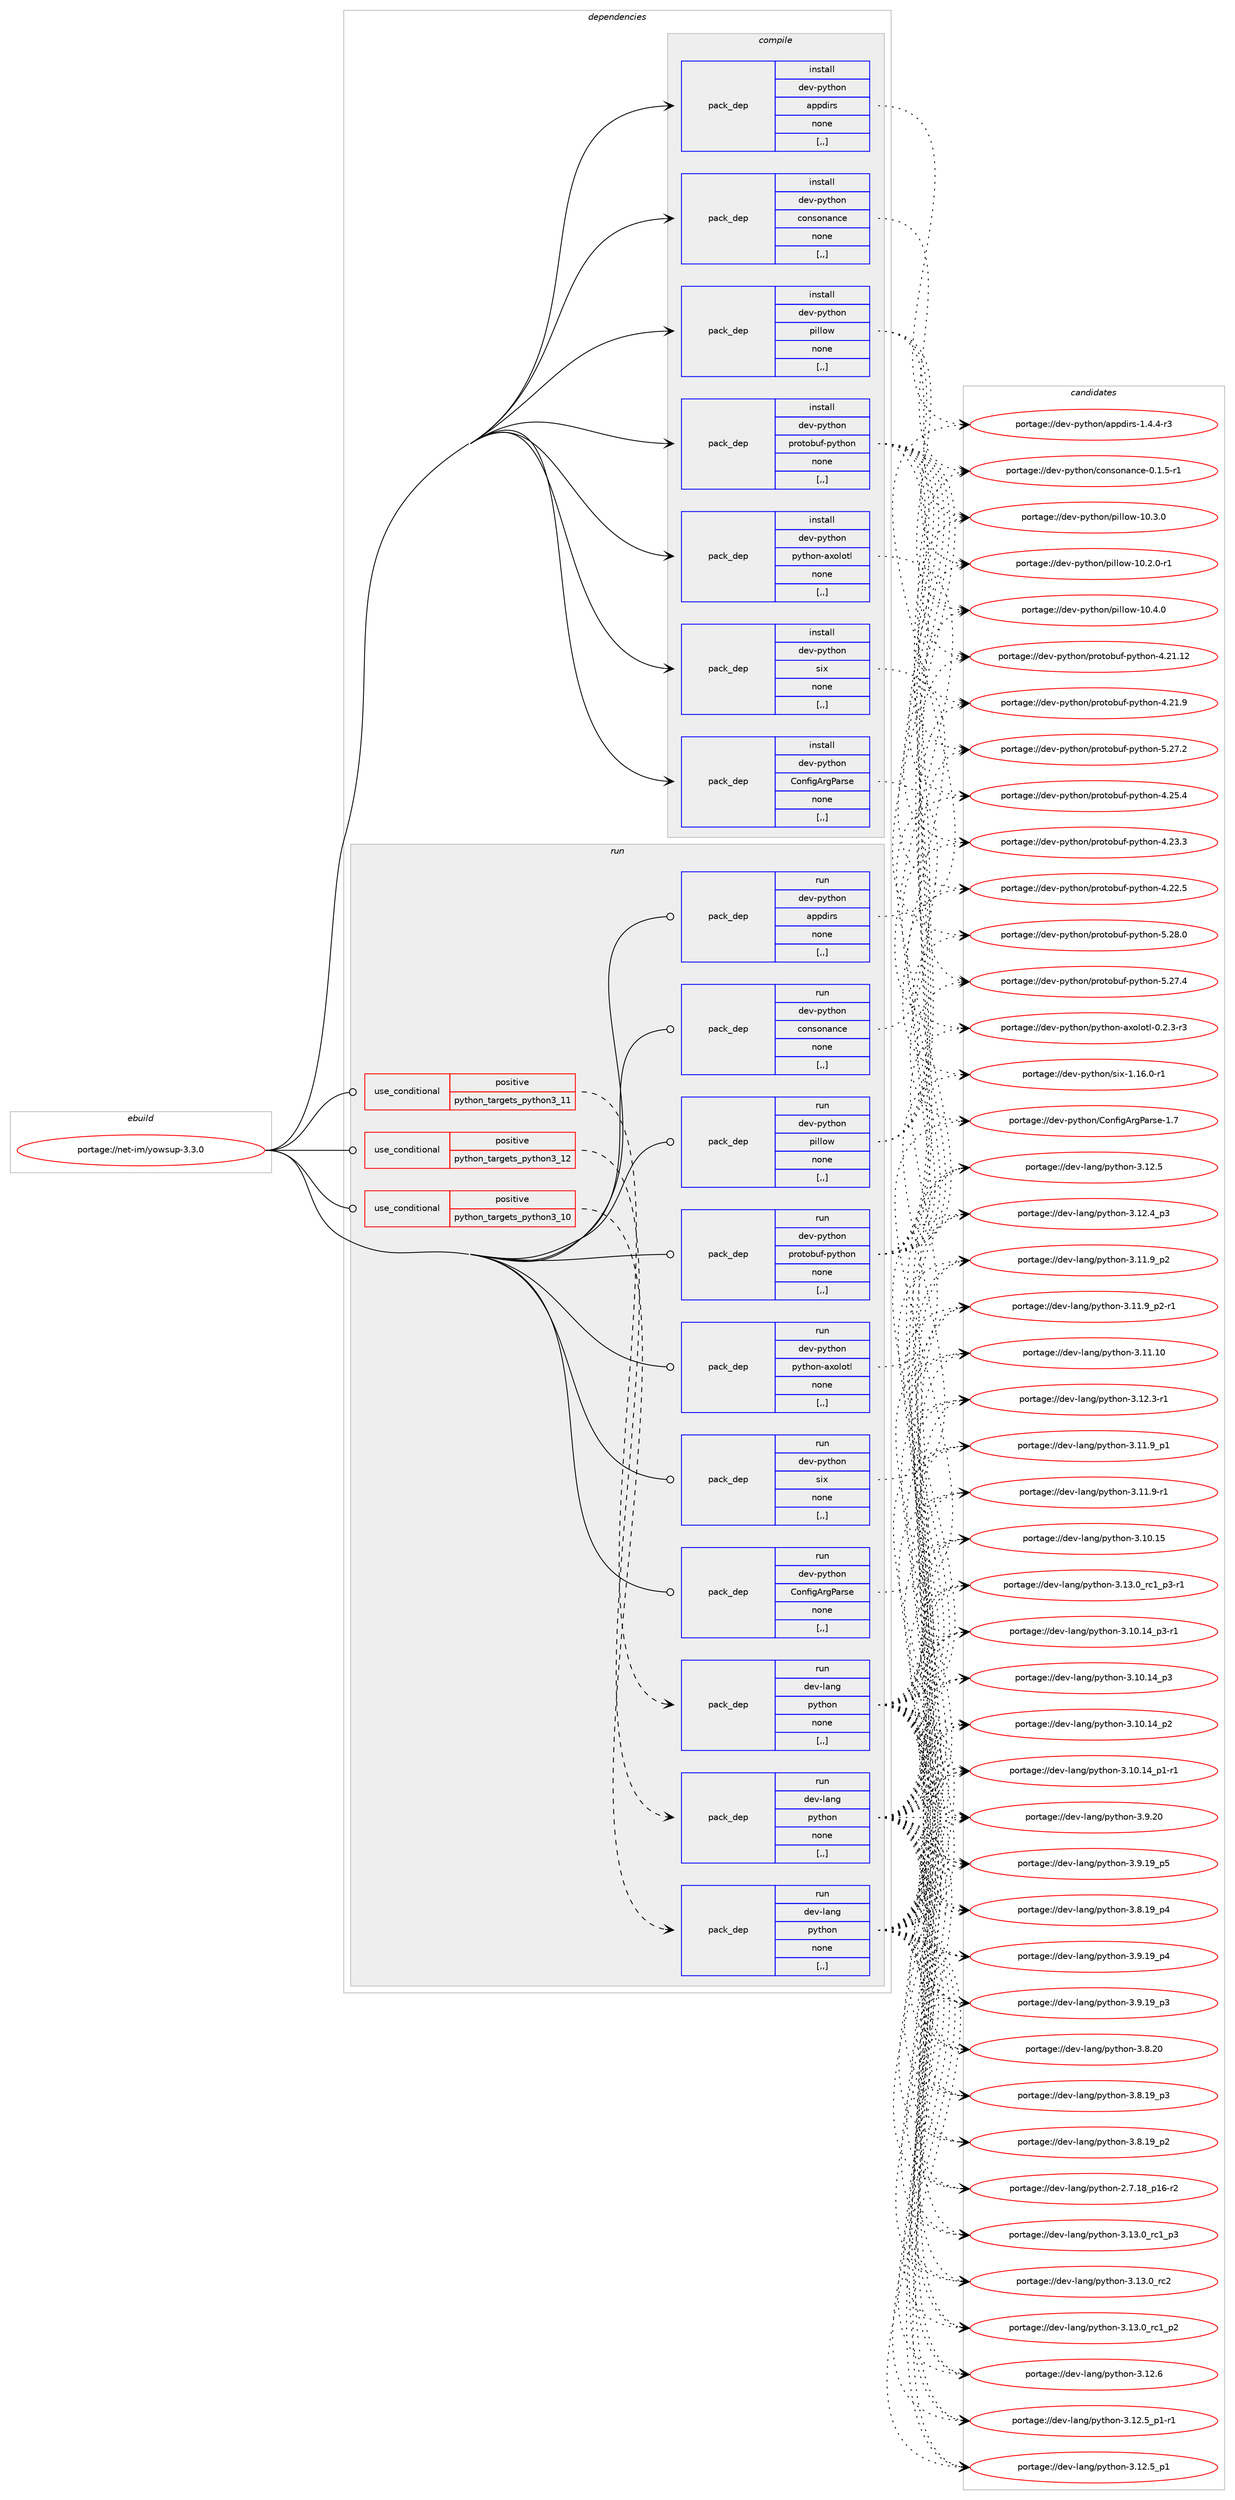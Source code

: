 digraph prolog {

# *************
# Graph options
# *************

newrank=true;
concentrate=true;
compound=true;
graph [rankdir=LR,fontname=Helvetica,fontsize=10,ranksep=1.5];#, ranksep=2.5, nodesep=0.2];
edge  [arrowhead=vee];
node  [fontname=Helvetica,fontsize=10];

# **********
# The ebuild
# **********

subgraph cluster_leftcol {
color=gray;
label=<<i>ebuild</i>>;
id [label="portage://net-im/yowsup-3.3.0", color=red, width=4, href="../net-im/yowsup-3.3.0.svg"];
}

# ****************
# The dependencies
# ****************

subgraph cluster_midcol {
color=gray;
label=<<i>dependencies</i>>;
subgraph cluster_compile {
fillcolor="#eeeeee";
style=filled;
label=<<i>compile</i>>;
subgraph pack634069 {
dependency867158 [label=<<TABLE BORDER="0" CELLBORDER="1" CELLSPACING="0" CELLPADDING="4" WIDTH="220"><TR><TD ROWSPAN="6" CELLPADDING="30">pack_dep</TD></TR><TR><TD WIDTH="110">install</TD></TR><TR><TD>dev-python</TD></TR><TR><TD>ConfigArgParse</TD></TR><TR><TD>none</TD></TR><TR><TD>[,,]</TD></TR></TABLE>>, shape=none, color=blue];
}
id:e -> dependency867158:w [weight=20,style="solid",arrowhead="vee"];
subgraph pack634070 {
dependency867159 [label=<<TABLE BORDER="0" CELLBORDER="1" CELLSPACING="0" CELLPADDING="4" WIDTH="220"><TR><TD ROWSPAN="6" CELLPADDING="30">pack_dep</TD></TR><TR><TD WIDTH="110">install</TD></TR><TR><TD>dev-python</TD></TR><TR><TD>appdirs</TD></TR><TR><TD>none</TD></TR><TR><TD>[,,]</TD></TR></TABLE>>, shape=none, color=blue];
}
id:e -> dependency867159:w [weight=20,style="solid",arrowhead="vee"];
subgraph pack634071 {
dependency867160 [label=<<TABLE BORDER="0" CELLBORDER="1" CELLSPACING="0" CELLPADDING="4" WIDTH="220"><TR><TD ROWSPAN="6" CELLPADDING="30">pack_dep</TD></TR><TR><TD WIDTH="110">install</TD></TR><TR><TD>dev-python</TD></TR><TR><TD>consonance</TD></TR><TR><TD>none</TD></TR><TR><TD>[,,]</TD></TR></TABLE>>, shape=none, color=blue];
}
id:e -> dependency867160:w [weight=20,style="solid",arrowhead="vee"];
subgraph pack634072 {
dependency867161 [label=<<TABLE BORDER="0" CELLBORDER="1" CELLSPACING="0" CELLPADDING="4" WIDTH="220"><TR><TD ROWSPAN="6" CELLPADDING="30">pack_dep</TD></TR><TR><TD WIDTH="110">install</TD></TR><TR><TD>dev-python</TD></TR><TR><TD>pillow</TD></TR><TR><TD>none</TD></TR><TR><TD>[,,]</TD></TR></TABLE>>, shape=none, color=blue];
}
id:e -> dependency867161:w [weight=20,style="solid",arrowhead="vee"];
subgraph pack634073 {
dependency867162 [label=<<TABLE BORDER="0" CELLBORDER="1" CELLSPACING="0" CELLPADDING="4" WIDTH="220"><TR><TD ROWSPAN="6" CELLPADDING="30">pack_dep</TD></TR><TR><TD WIDTH="110">install</TD></TR><TR><TD>dev-python</TD></TR><TR><TD>protobuf-python</TD></TR><TR><TD>none</TD></TR><TR><TD>[,,]</TD></TR></TABLE>>, shape=none, color=blue];
}
id:e -> dependency867162:w [weight=20,style="solid",arrowhead="vee"];
subgraph pack634074 {
dependency867163 [label=<<TABLE BORDER="0" CELLBORDER="1" CELLSPACING="0" CELLPADDING="4" WIDTH="220"><TR><TD ROWSPAN="6" CELLPADDING="30">pack_dep</TD></TR><TR><TD WIDTH="110">install</TD></TR><TR><TD>dev-python</TD></TR><TR><TD>python-axolotl</TD></TR><TR><TD>none</TD></TR><TR><TD>[,,]</TD></TR></TABLE>>, shape=none, color=blue];
}
id:e -> dependency867163:w [weight=20,style="solid",arrowhead="vee"];
subgraph pack634075 {
dependency867164 [label=<<TABLE BORDER="0" CELLBORDER="1" CELLSPACING="0" CELLPADDING="4" WIDTH="220"><TR><TD ROWSPAN="6" CELLPADDING="30">pack_dep</TD></TR><TR><TD WIDTH="110">install</TD></TR><TR><TD>dev-python</TD></TR><TR><TD>six</TD></TR><TR><TD>none</TD></TR><TR><TD>[,,]</TD></TR></TABLE>>, shape=none, color=blue];
}
id:e -> dependency867164:w [weight=20,style="solid",arrowhead="vee"];
}
subgraph cluster_compileandrun {
fillcolor="#eeeeee";
style=filled;
label=<<i>compile and run</i>>;
}
subgraph cluster_run {
fillcolor="#eeeeee";
style=filled;
label=<<i>run</i>>;
subgraph cond226706 {
dependency867165 [label=<<TABLE BORDER="0" CELLBORDER="1" CELLSPACING="0" CELLPADDING="4"><TR><TD ROWSPAN="3" CELLPADDING="10">use_conditional</TD></TR><TR><TD>positive</TD></TR><TR><TD>python_targets_python3_10</TD></TR></TABLE>>, shape=none, color=red];
subgraph pack634076 {
dependency867166 [label=<<TABLE BORDER="0" CELLBORDER="1" CELLSPACING="0" CELLPADDING="4" WIDTH="220"><TR><TD ROWSPAN="6" CELLPADDING="30">pack_dep</TD></TR><TR><TD WIDTH="110">run</TD></TR><TR><TD>dev-lang</TD></TR><TR><TD>python</TD></TR><TR><TD>none</TD></TR><TR><TD>[,,]</TD></TR></TABLE>>, shape=none, color=blue];
}
dependency867165:e -> dependency867166:w [weight=20,style="dashed",arrowhead="vee"];
}
id:e -> dependency867165:w [weight=20,style="solid",arrowhead="odot"];
subgraph cond226707 {
dependency867167 [label=<<TABLE BORDER="0" CELLBORDER="1" CELLSPACING="0" CELLPADDING="4"><TR><TD ROWSPAN="3" CELLPADDING="10">use_conditional</TD></TR><TR><TD>positive</TD></TR><TR><TD>python_targets_python3_11</TD></TR></TABLE>>, shape=none, color=red];
subgraph pack634077 {
dependency867168 [label=<<TABLE BORDER="0" CELLBORDER="1" CELLSPACING="0" CELLPADDING="4" WIDTH="220"><TR><TD ROWSPAN="6" CELLPADDING="30">pack_dep</TD></TR><TR><TD WIDTH="110">run</TD></TR><TR><TD>dev-lang</TD></TR><TR><TD>python</TD></TR><TR><TD>none</TD></TR><TR><TD>[,,]</TD></TR></TABLE>>, shape=none, color=blue];
}
dependency867167:e -> dependency867168:w [weight=20,style="dashed",arrowhead="vee"];
}
id:e -> dependency867167:w [weight=20,style="solid",arrowhead="odot"];
subgraph cond226708 {
dependency867169 [label=<<TABLE BORDER="0" CELLBORDER="1" CELLSPACING="0" CELLPADDING="4"><TR><TD ROWSPAN="3" CELLPADDING="10">use_conditional</TD></TR><TR><TD>positive</TD></TR><TR><TD>python_targets_python3_12</TD></TR></TABLE>>, shape=none, color=red];
subgraph pack634078 {
dependency867170 [label=<<TABLE BORDER="0" CELLBORDER="1" CELLSPACING="0" CELLPADDING="4" WIDTH="220"><TR><TD ROWSPAN="6" CELLPADDING="30">pack_dep</TD></TR><TR><TD WIDTH="110">run</TD></TR><TR><TD>dev-lang</TD></TR><TR><TD>python</TD></TR><TR><TD>none</TD></TR><TR><TD>[,,]</TD></TR></TABLE>>, shape=none, color=blue];
}
dependency867169:e -> dependency867170:w [weight=20,style="dashed",arrowhead="vee"];
}
id:e -> dependency867169:w [weight=20,style="solid",arrowhead="odot"];
subgraph pack634079 {
dependency867171 [label=<<TABLE BORDER="0" CELLBORDER="1" CELLSPACING="0" CELLPADDING="4" WIDTH="220"><TR><TD ROWSPAN="6" CELLPADDING="30">pack_dep</TD></TR><TR><TD WIDTH="110">run</TD></TR><TR><TD>dev-python</TD></TR><TR><TD>ConfigArgParse</TD></TR><TR><TD>none</TD></TR><TR><TD>[,,]</TD></TR></TABLE>>, shape=none, color=blue];
}
id:e -> dependency867171:w [weight=20,style="solid",arrowhead="odot"];
subgraph pack634080 {
dependency867172 [label=<<TABLE BORDER="0" CELLBORDER="1" CELLSPACING="0" CELLPADDING="4" WIDTH="220"><TR><TD ROWSPAN="6" CELLPADDING="30">pack_dep</TD></TR><TR><TD WIDTH="110">run</TD></TR><TR><TD>dev-python</TD></TR><TR><TD>appdirs</TD></TR><TR><TD>none</TD></TR><TR><TD>[,,]</TD></TR></TABLE>>, shape=none, color=blue];
}
id:e -> dependency867172:w [weight=20,style="solid",arrowhead="odot"];
subgraph pack634081 {
dependency867173 [label=<<TABLE BORDER="0" CELLBORDER="1" CELLSPACING="0" CELLPADDING="4" WIDTH="220"><TR><TD ROWSPAN="6" CELLPADDING="30">pack_dep</TD></TR><TR><TD WIDTH="110">run</TD></TR><TR><TD>dev-python</TD></TR><TR><TD>consonance</TD></TR><TR><TD>none</TD></TR><TR><TD>[,,]</TD></TR></TABLE>>, shape=none, color=blue];
}
id:e -> dependency867173:w [weight=20,style="solid",arrowhead="odot"];
subgraph pack634082 {
dependency867174 [label=<<TABLE BORDER="0" CELLBORDER="1" CELLSPACING="0" CELLPADDING="4" WIDTH="220"><TR><TD ROWSPAN="6" CELLPADDING="30">pack_dep</TD></TR><TR><TD WIDTH="110">run</TD></TR><TR><TD>dev-python</TD></TR><TR><TD>pillow</TD></TR><TR><TD>none</TD></TR><TR><TD>[,,]</TD></TR></TABLE>>, shape=none, color=blue];
}
id:e -> dependency867174:w [weight=20,style="solid",arrowhead="odot"];
subgraph pack634083 {
dependency867175 [label=<<TABLE BORDER="0" CELLBORDER="1" CELLSPACING="0" CELLPADDING="4" WIDTH="220"><TR><TD ROWSPAN="6" CELLPADDING="30">pack_dep</TD></TR><TR><TD WIDTH="110">run</TD></TR><TR><TD>dev-python</TD></TR><TR><TD>protobuf-python</TD></TR><TR><TD>none</TD></TR><TR><TD>[,,]</TD></TR></TABLE>>, shape=none, color=blue];
}
id:e -> dependency867175:w [weight=20,style="solid",arrowhead="odot"];
subgraph pack634084 {
dependency867176 [label=<<TABLE BORDER="0" CELLBORDER="1" CELLSPACING="0" CELLPADDING="4" WIDTH="220"><TR><TD ROWSPAN="6" CELLPADDING="30">pack_dep</TD></TR><TR><TD WIDTH="110">run</TD></TR><TR><TD>dev-python</TD></TR><TR><TD>python-axolotl</TD></TR><TR><TD>none</TD></TR><TR><TD>[,,]</TD></TR></TABLE>>, shape=none, color=blue];
}
id:e -> dependency867176:w [weight=20,style="solid",arrowhead="odot"];
subgraph pack634085 {
dependency867177 [label=<<TABLE BORDER="0" CELLBORDER="1" CELLSPACING="0" CELLPADDING="4" WIDTH="220"><TR><TD ROWSPAN="6" CELLPADDING="30">pack_dep</TD></TR><TR><TD WIDTH="110">run</TD></TR><TR><TD>dev-python</TD></TR><TR><TD>six</TD></TR><TR><TD>none</TD></TR><TR><TD>[,,]</TD></TR></TABLE>>, shape=none, color=blue];
}
id:e -> dependency867177:w [weight=20,style="solid",arrowhead="odot"];
}
}

# **************
# The candidates
# **************

subgraph cluster_choices {
rank=same;
color=gray;
label=<<i>candidates</i>>;

subgraph choice634069 {
color=black;
nodesep=1;
choice10010111845112121116104111110476711111010210510365114103809711411510145494655 [label="portage://dev-python/ConfigArgParse-1.7", color=red, width=4,href="../dev-python/ConfigArgParse-1.7.svg"];
dependency867158:e -> choice10010111845112121116104111110476711111010210510365114103809711411510145494655:w [style=dotted,weight="100"];
}
subgraph choice634070 {
color=black;
nodesep=1;
choice1001011184511212111610411111047971121121001051141154549465246524511451 [label="portage://dev-python/appdirs-1.4.4-r3", color=red, width=4,href="../dev-python/appdirs-1.4.4-r3.svg"];
dependency867159:e -> choice1001011184511212111610411111047971121121001051141154549465246524511451:w [style=dotted,weight="100"];
}
subgraph choice634071 {
color=black;
nodesep=1;
choice10010111845112121116104111110479911111011511111097110991014548464946534511449 [label="portage://dev-python/consonance-0.1.5-r1", color=red, width=4,href="../dev-python/consonance-0.1.5-r1.svg"];
dependency867160:e -> choice10010111845112121116104111110479911111011511111097110991014548464946534511449:w [style=dotted,weight="100"];
}
subgraph choice634072 {
color=black;
nodesep=1;
choice100101118451121211161041111104711210510810811111945494846524648 [label="portage://dev-python/pillow-10.4.0", color=red, width=4,href="../dev-python/pillow-10.4.0.svg"];
choice100101118451121211161041111104711210510810811111945494846514648 [label="portage://dev-python/pillow-10.3.0", color=red, width=4,href="../dev-python/pillow-10.3.0.svg"];
choice1001011184511212111610411111047112105108108111119454948465046484511449 [label="portage://dev-python/pillow-10.2.0-r1", color=red, width=4,href="../dev-python/pillow-10.2.0-r1.svg"];
dependency867161:e -> choice100101118451121211161041111104711210510810811111945494846524648:w [style=dotted,weight="100"];
dependency867161:e -> choice100101118451121211161041111104711210510810811111945494846514648:w [style=dotted,weight="100"];
dependency867161:e -> choice1001011184511212111610411111047112105108108111119454948465046484511449:w [style=dotted,weight="100"];
}
subgraph choice634073 {
color=black;
nodesep=1;
choice1001011184511212111610411111047112114111116111981171024511212111610411111045534650564648 [label="portage://dev-python/protobuf-python-5.28.0", color=red, width=4,href="../dev-python/protobuf-python-5.28.0.svg"];
choice1001011184511212111610411111047112114111116111981171024511212111610411111045534650554652 [label="portage://dev-python/protobuf-python-5.27.4", color=red, width=4,href="../dev-python/protobuf-python-5.27.4.svg"];
choice1001011184511212111610411111047112114111116111981171024511212111610411111045534650554650 [label="portage://dev-python/protobuf-python-5.27.2", color=red, width=4,href="../dev-python/protobuf-python-5.27.2.svg"];
choice1001011184511212111610411111047112114111116111981171024511212111610411111045524650534652 [label="portage://dev-python/protobuf-python-4.25.4", color=red, width=4,href="../dev-python/protobuf-python-4.25.4.svg"];
choice1001011184511212111610411111047112114111116111981171024511212111610411111045524650514651 [label="portage://dev-python/protobuf-python-4.23.3", color=red, width=4,href="../dev-python/protobuf-python-4.23.3.svg"];
choice1001011184511212111610411111047112114111116111981171024511212111610411111045524650504653 [label="portage://dev-python/protobuf-python-4.22.5", color=red, width=4,href="../dev-python/protobuf-python-4.22.5.svg"];
choice100101118451121211161041111104711211411111611198117102451121211161041111104552465049464950 [label="portage://dev-python/protobuf-python-4.21.12", color=red, width=4,href="../dev-python/protobuf-python-4.21.12.svg"];
choice1001011184511212111610411111047112114111116111981171024511212111610411111045524650494657 [label="portage://dev-python/protobuf-python-4.21.9", color=red, width=4,href="../dev-python/protobuf-python-4.21.9.svg"];
dependency867162:e -> choice1001011184511212111610411111047112114111116111981171024511212111610411111045534650564648:w [style=dotted,weight="100"];
dependency867162:e -> choice1001011184511212111610411111047112114111116111981171024511212111610411111045534650554652:w [style=dotted,weight="100"];
dependency867162:e -> choice1001011184511212111610411111047112114111116111981171024511212111610411111045534650554650:w [style=dotted,weight="100"];
dependency867162:e -> choice1001011184511212111610411111047112114111116111981171024511212111610411111045524650534652:w [style=dotted,weight="100"];
dependency867162:e -> choice1001011184511212111610411111047112114111116111981171024511212111610411111045524650514651:w [style=dotted,weight="100"];
dependency867162:e -> choice1001011184511212111610411111047112114111116111981171024511212111610411111045524650504653:w [style=dotted,weight="100"];
dependency867162:e -> choice100101118451121211161041111104711211411111611198117102451121211161041111104552465049464950:w [style=dotted,weight="100"];
dependency867162:e -> choice1001011184511212111610411111047112114111116111981171024511212111610411111045524650494657:w [style=dotted,weight="100"];
}
subgraph choice634074 {
color=black;
nodesep=1;
choice100101118451121211161041111104711212111610411111045971201111081111161084548465046514511451 [label="portage://dev-python/python-axolotl-0.2.3-r3", color=red, width=4,href="../dev-python/python-axolotl-0.2.3-r3.svg"];
dependency867163:e -> choice100101118451121211161041111104711212111610411111045971201111081111161084548465046514511451:w [style=dotted,weight="100"];
}
subgraph choice634075 {
color=black;
nodesep=1;
choice1001011184511212111610411111047115105120454946495446484511449 [label="portage://dev-python/six-1.16.0-r1", color=red, width=4,href="../dev-python/six-1.16.0-r1.svg"];
dependency867164:e -> choice1001011184511212111610411111047115105120454946495446484511449:w [style=dotted,weight="100"];
}
subgraph choice634076 {
color=black;
nodesep=1;
choice10010111845108971101034711212111610411111045514649514648951149950 [label="portage://dev-lang/python-3.13.0_rc2", color=red, width=4,href="../dev-lang/python-3.13.0_rc2.svg"];
choice1001011184510897110103471121211161041111104551464951464895114994995112514511449 [label="portage://dev-lang/python-3.13.0_rc1_p3-r1", color=red, width=4,href="../dev-lang/python-3.13.0_rc1_p3-r1.svg"];
choice100101118451089711010347112121116104111110455146495146489511499499511251 [label="portage://dev-lang/python-3.13.0_rc1_p3", color=red, width=4,href="../dev-lang/python-3.13.0_rc1_p3.svg"];
choice100101118451089711010347112121116104111110455146495146489511499499511250 [label="portage://dev-lang/python-3.13.0_rc1_p2", color=red, width=4,href="../dev-lang/python-3.13.0_rc1_p2.svg"];
choice10010111845108971101034711212111610411111045514649504654 [label="portage://dev-lang/python-3.12.6", color=red, width=4,href="../dev-lang/python-3.12.6.svg"];
choice1001011184510897110103471121211161041111104551464950465395112494511449 [label="portage://dev-lang/python-3.12.5_p1-r1", color=red, width=4,href="../dev-lang/python-3.12.5_p1-r1.svg"];
choice100101118451089711010347112121116104111110455146495046539511249 [label="portage://dev-lang/python-3.12.5_p1", color=red, width=4,href="../dev-lang/python-3.12.5_p1.svg"];
choice10010111845108971101034711212111610411111045514649504653 [label="portage://dev-lang/python-3.12.5", color=red, width=4,href="../dev-lang/python-3.12.5.svg"];
choice100101118451089711010347112121116104111110455146495046529511251 [label="portage://dev-lang/python-3.12.4_p3", color=red, width=4,href="../dev-lang/python-3.12.4_p3.svg"];
choice100101118451089711010347112121116104111110455146495046514511449 [label="portage://dev-lang/python-3.12.3-r1", color=red, width=4,href="../dev-lang/python-3.12.3-r1.svg"];
choice1001011184510897110103471121211161041111104551464949464948 [label="portage://dev-lang/python-3.11.10", color=red, width=4,href="../dev-lang/python-3.11.10.svg"];
choice1001011184510897110103471121211161041111104551464949465795112504511449 [label="portage://dev-lang/python-3.11.9_p2-r1", color=red, width=4,href="../dev-lang/python-3.11.9_p2-r1.svg"];
choice100101118451089711010347112121116104111110455146494946579511250 [label="portage://dev-lang/python-3.11.9_p2", color=red, width=4,href="../dev-lang/python-3.11.9_p2.svg"];
choice100101118451089711010347112121116104111110455146494946579511249 [label="portage://dev-lang/python-3.11.9_p1", color=red, width=4,href="../dev-lang/python-3.11.9_p1.svg"];
choice100101118451089711010347112121116104111110455146494946574511449 [label="portage://dev-lang/python-3.11.9-r1", color=red, width=4,href="../dev-lang/python-3.11.9-r1.svg"];
choice1001011184510897110103471121211161041111104551464948464953 [label="portage://dev-lang/python-3.10.15", color=red, width=4,href="../dev-lang/python-3.10.15.svg"];
choice100101118451089711010347112121116104111110455146494846495295112514511449 [label="portage://dev-lang/python-3.10.14_p3-r1", color=red, width=4,href="../dev-lang/python-3.10.14_p3-r1.svg"];
choice10010111845108971101034711212111610411111045514649484649529511251 [label="portage://dev-lang/python-3.10.14_p3", color=red, width=4,href="../dev-lang/python-3.10.14_p3.svg"];
choice10010111845108971101034711212111610411111045514649484649529511250 [label="portage://dev-lang/python-3.10.14_p2", color=red, width=4,href="../dev-lang/python-3.10.14_p2.svg"];
choice100101118451089711010347112121116104111110455146494846495295112494511449 [label="portage://dev-lang/python-3.10.14_p1-r1", color=red, width=4,href="../dev-lang/python-3.10.14_p1-r1.svg"];
choice10010111845108971101034711212111610411111045514657465048 [label="portage://dev-lang/python-3.9.20", color=red, width=4,href="../dev-lang/python-3.9.20.svg"];
choice100101118451089711010347112121116104111110455146574649579511253 [label="portage://dev-lang/python-3.9.19_p5", color=red, width=4,href="../dev-lang/python-3.9.19_p5.svg"];
choice100101118451089711010347112121116104111110455146574649579511252 [label="portage://dev-lang/python-3.9.19_p4", color=red, width=4,href="../dev-lang/python-3.9.19_p4.svg"];
choice100101118451089711010347112121116104111110455146574649579511251 [label="portage://dev-lang/python-3.9.19_p3", color=red, width=4,href="../dev-lang/python-3.9.19_p3.svg"];
choice10010111845108971101034711212111610411111045514656465048 [label="portage://dev-lang/python-3.8.20", color=red, width=4,href="../dev-lang/python-3.8.20.svg"];
choice100101118451089711010347112121116104111110455146564649579511252 [label="portage://dev-lang/python-3.8.19_p4", color=red, width=4,href="../dev-lang/python-3.8.19_p4.svg"];
choice100101118451089711010347112121116104111110455146564649579511251 [label="portage://dev-lang/python-3.8.19_p3", color=red, width=4,href="../dev-lang/python-3.8.19_p3.svg"];
choice100101118451089711010347112121116104111110455146564649579511250 [label="portage://dev-lang/python-3.8.19_p2", color=red, width=4,href="../dev-lang/python-3.8.19_p2.svg"];
choice100101118451089711010347112121116104111110455046554649569511249544511450 [label="portage://dev-lang/python-2.7.18_p16-r2", color=red, width=4,href="../dev-lang/python-2.7.18_p16-r2.svg"];
dependency867166:e -> choice10010111845108971101034711212111610411111045514649514648951149950:w [style=dotted,weight="100"];
dependency867166:e -> choice1001011184510897110103471121211161041111104551464951464895114994995112514511449:w [style=dotted,weight="100"];
dependency867166:e -> choice100101118451089711010347112121116104111110455146495146489511499499511251:w [style=dotted,weight="100"];
dependency867166:e -> choice100101118451089711010347112121116104111110455146495146489511499499511250:w [style=dotted,weight="100"];
dependency867166:e -> choice10010111845108971101034711212111610411111045514649504654:w [style=dotted,weight="100"];
dependency867166:e -> choice1001011184510897110103471121211161041111104551464950465395112494511449:w [style=dotted,weight="100"];
dependency867166:e -> choice100101118451089711010347112121116104111110455146495046539511249:w [style=dotted,weight="100"];
dependency867166:e -> choice10010111845108971101034711212111610411111045514649504653:w [style=dotted,weight="100"];
dependency867166:e -> choice100101118451089711010347112121116104111110455146495046529511251:w [style=dotted,weight="100"];
dependency867166:e -> choice100101118451089711010347112121116104111110455146495046514511449:w [style=dotted,weight="100"];
dependency867166:e -> choice1001011184510897110103471121211161041111104551464949464948:w [style=dotted,weight="100"];
dependency867166:e -> choice1001011184510897110103471121211161041111104551464949465795112504511449:w [style=dotted,weight="100"];
dependency867166:e -> choice100101118451089711010347112121116104111110455146494946579511250:w [style=dotted,weight="100"];
dependency867166:e -> choice100101118451089711010347112121116104111110455146494946579511249:w [style=dotted,weight="100"];
dependency867166:e -> choice100101118451089711010347112121116104111110455146494946574511449:w [style=dotted,weight="100"];
dependency867166:e -> choice1001011184510897110103471121211161041111104551464948464953:w [style=dotted,weight="100"];
dependency867166:e -> choice100101118451089711010347112121116104111110455146494846495295112514511449:w [style=dotted,weight="100"];
dependency867166:e -> choice10010111845108971101034711212111610411111045514649484649529511251:w [style=dotted,weight="100"];
dependency867166:e -> choice10010111845108971101034711212111610411111045514649484649529511250:w [style=dotted,weight="100"];
dependency867166:e -> choice100101118451089711010347112121116104111110455146494846495295112494511449:w [style=dotted,weight="100"];
dependency867166:e -> choice10010111845108971101034711212111610411111045514657465048:w [style=dotted,weight="100"];
dependency867166:e -> choice100101118451089711010347112121116104111110455146574649579511253:w [style=dotted,weight="100"];
dependency867166:e -> choice100101118451089711010347112121116104111110455146574649579511252:w [style=dotted,weight="100"];
dependency867166:e -> choice100101118451089711010347112121116104111110455146574649579511251:w [style=dotted,weight="100"];
dependency867166:e -> choice10010111845108971101034711212111610411111045514656465048:w [style=dotted,weight="100"];
dependency867166:e -> choice100101118451089711010347112121116104111110455146564649579511252:w [style=dotted,weight="100"];
dependency867166:e -> choice100101118451089711010347112121116104111110455146564649579511251:w [style=dotted,weight="100"];
dependency867166:e -> choice100101118451089711010347112121116104111110455146564649579511250:w [style=dotted,weight="100"];
dependency867166:e -> choice100101118451089711010347112121116104111110455046554649569511249544511450:w [style=dotted,weight="100"];
}
subgraph choice634077 {
color=black;
nodesep=1;
choice10010111845108971101034711212111610411111045514649514648951149950 [label="portage://dev-lang/python-3.13.0_rc2", color=red, width=4,href="../dev-lang/python-3.13.0_rc2.svg"];
choice1001011184510897110103471121211161041111104551464951464895114994995112514511449 [label="portage://dev-lang/python-3.13.0_rc1_p3-r1", color=red, width=4,href="../dev-lang/python-3.13.0_rc1_p3-r1.svg"];
choice100101118451089711010347112121116104111110455146495146489511499499511251 [label="portage://dev-lang/python-3.13.0_rc1_p3", color=red, width=4,href="../dev-lang/python-3.13.0_rc1_p3.svg"];
choice100101118451089711010347112121116104111110455146495146489511499499511250 [label="portage://dev-lang/python-3.13.0_rc1_p2", color=red, width=4,href="../dev-lang/python-3.13.0_rc1_p2.svg"];
choice10010111845108971101034711212111610411111045514649504654 [label="portage://dev-lang/python-3.12.6", color=red, width=4,href="../dev-lang/python-3.12.6.svg"];
choice1001011184510897110103471121211161041111104551464950465395112494511449 [label="portage://dev-lang/python-3.12.5_p1-r1", color=red, width=4,href="../dev-lang/python-3.12.5_p1-r1.svg"];
choice100101118451089711010347112121116104111110455146495046539511249 [label="portage://dev-lang/python-3.12.5_p1", color=red, width=4,href="../dev-lang/python-3.12.5_p1.svg"];
choice10010111845108971101034711212111610411111045514649504653 [label="portage://dev-lang/python-3.12.5", color=red, width=4,href="../dev-lang/python-3.12.5.svg"];
choice100101118451089711010347112121116104111110455146495046529511251 [label="portage://dev-lang/python-3.12.4_p3", color=red, width=4,href="../dev-lang/python-3.12.4_p3.svg"];
choice100101118451089711010347112121116104111110455146495046514511449 [label="portage://dev-lang/python-3.12.3-r1", color=red, width=4,href="../dev-lang/python-3.12.3-r1.svg"];
choice1001011184510897110103471121211161041111104551464949464948 [label="portage://dev-lang/python-3.11.10", color=red, width=4,href="../dev-lang/python-3.11.10.svg"];
choice1001011184510897110103471121211161041111104551464949465795112504511449 [label="portage://dev-lang/python-3.11.9_p2-r1", color=red, width=4,href="../dev-lang/python-3.11.9_p2-r1.svg"];
choice100101118451089711010347112121116104111110455146494946579511250 [label="portage://dev-lang/python-3.11.9_p2", color=red, width=4,href="../dev-lang/python-3.11.9_p2.svg"];
choice100101118451089711010347112121116104111110455146494946579511249 [label="portage://dev-lang/python-3.11.9_p1", color=red, width=4,href="../dev-lang/python-3.11.9_p1.svg"];
choice100101118451089711010347112121116104111110455146494946574511449 [label="portage://dev-lang/python-3.11.9-r1", color=red, width=4,href="../dev-lang/python-3.11.9-r1.svg"];
choice1001011184510897110103471121211161041111104551464948464953 [label="portage://dev-lang/python-3.10.15", color=red, width=4,href="../dev-lang/python-3.10.15.svg"];
choice100101118451089711010347112121116104111110455146494846495295112514511449 [label="portage://dev-lang/python-3.10.14_p3-r1", color=red, width=4,href="../dev-lang/python-3.10.14_p3-r1.svg"];
choice10010111845108971101034711212111610411111045514649484649529511251 [label="portage://dev-lang/python-3.10.14_p3", color=red, width=4,href="../dev-lang/python-3.10.14_p3.svg"];
choice10010111845108971101034711212111610411111045514649484649529511250 [label="portage://dev-lang/python-3.10.14_p2", color=red, width=4,href="../dev-lang/python-3.10.14_p2.svg"];
choice100101118451089711010347112121116104111110455146494846495295112494511449 [label="portage://dev-lang/python-3.10.14_p1-r1", color=red, width=4,href="../dev-lang/python-3.10.14_p1-r1.svg"];
choice10010111845108971101034711212111610411111045514657465048 [label="portage://dev-lang/python-3.9.20", color=red, width=4,href="../dev-lang/python-3.9.20.svg"];
choice100101118451089711010347112121116104111110455146574649579511253 [label="portage://dev-lang/python-3.9.19_p5", color=red, width=4,href="../dev-lang/python-3.9.19_p5.svg"];
choice100101118451089711010347112121116104111110455146574649579511252 [label="portage://dev-lang/python-3.9.19_p4", color=red, width=4,href="../dev-lang/python-3.9.19_p4.svg"];
choice100101118451089711010347112121116104111110455146574649579511251 [label="portage://dev-lang/python-3.9.19_p3", color=red, width=4,href="../dev-lang/python-3.9.19_p3.svg"];
choice10010111845108971101034711212111610411111045514656465048 [label="portage://dev-lang/python-3.8.20", color=red, width=4,href="../dev-lang/python-3.8.20.svg"];
choice100101118451089711010347112121116104111110455146564649579511252 [label="portage://dev-lang/python-3.8.19_p4", color=red, width=4,href="../dev-lang/python-3.8.19_p4.svg"];
choice100101118451089711010347112121116104111110455146564649579511251 [label="portage://dev-lang/python-3.8.19_p3", color=red, width=4,href="../dev-lang/python-3.8.19_p3.svg"];
choice100101118451089711010347112121116104111110455146564649579511250 [label="portage://dev-lang/python-3.8.19_p2", color=red, width=4,href="../dev-lang/python-3.8.19_p2.svg"];
choice100101118451089711010347112121116104111110455046554649569511249544511450 [label="portage://dev-lang/python-2.7.18_p16-r2", color=red, width=4,href="../dev-lang/python-2.7.18_p16-r2.svg"];
dependency867168:e -> choice10010111845108971101034711212111610411111045514649514648951149950:w [style=dotted,weight="100"];
dependency867168:e -> choice1001011184510897110103471121211161041111104551464951464895114994995112514511449:w [style=dotted,weight="100"];
dependency867168:e -> choice100101118451089711010347112121116104111110455146495146489511499499511251:w [style=dotted,weight="100"];
dependency867168:e -> choice100101118451089711010347112121116104111110455146495146489511499499511250:w [style=dotted,weight="100"];
dependency867168:e -> choice10010111845108971101034711212111610411111045514649504654:w [style=dotted,weight="100"];
dependency867168:e -> choice1001011184510897110103471121211161041111104551464950465395112494511449:w [style=dotted,weight="100"];
dependency867168:e -> choice100101118451089711010347112121116104111110455146495046539511249:w [style=dotted,weight="100"];
dependency867168:e -> choice10010111845108971101034711212111610411111045514649504653:w [style=dotted,weight="100"];
dependency867168:e -> choice100101118451089711010347112121116104111110455146495046529511251:w [style=dotted,weight="100"];
dependency867168:e -> choice100101118451089711010347112121116104111110455146495046514511449:w [style=dotted,weight="100"];
dependency867168:e -> choice1001011184510897110103471121211161041111104551464949464948:w [style=dotted,weight="100"];
dependency867168:e -> choice1001011184510897110103471121211161041111104551464949465795112504511449:w [style=dotted,weight="100"];
dependency867168:e -> choice100101118451089711010347112121116104111110455146494946579511250:w [style=dotted,weight="100"];
dependency867168:e -> choice100101118451089711010347112121116104111110455146494946579511249:w [style=dotted,weight="100"];
dependency867168:e -> choice100101118451089711010347112121116104111110455146494946574511449:w [style=dotted,weight="100"];
dependency867168:e -> choice1001011184510897110103471121211161041111104551464948464953:w [style=dotted,weight="100"];
dependency867168:e -> choice100101118451089711010347112121116104111110455146494846495295112514511449:w [style=dotted,weight="100"];
dependency867168:e -> choice10010111845108971101034711212111610411111045514649484649529511251:w [style=dotted,weight="100"];
dependency867168:e -> choice10010111845108971101034711212111610411111045514649484649529511250:w [style=dotted,weight="100"];
dependency867168:e -> choice100101118451089711010347112121116104111110455146494846495295112494511449:w [style=dotted,weight="100"];
dependency867168:e -> choice10010111845108971101034711212111610411111045514657465048:w [style=dotted,weight="100"];
dependency867168:e -> choice100101118451089711010347112121116104111110455146574649579511253:w [style=dotted,weight="100"];
dependency867168:e -> choice100101118451089711010347112121116104111110455146574649579511252:w [style=dotted,weight="100"];
dependency867168:e -> choice100101118451089711010347112121116104111110455146574649579511251:w [style=dotted,weight="100"];
dependency867168:e -> choice10010111845108971101034711212111610411111045514656465048:w [style=dotted,weight="100"];
dependency867168:e -> choice100101118451089711010347112121116104111110455146564649579511252:w [style=dotted,weight="100"];
dependency867168:e -> choice100101118451089711010347112121116104111110455146564649579511251:w [style=dotted,weight="100"];
dependency867168:e -> choice100101118451089711010347112121116104111110455146564649579511250:w [style=dotted,weight="100"];
dependency867168:e -> choice100101118451089711010347112121116104111110455046554649569511249544511450:w [style=dotted,weight="100"];
}
subgraph choice634078 {
color=black;
nodesep=1;
choice10010111845108971101034711212111610411111045514649514648951149950 [label="portage://dev-lang/python-3.13.0_rc2", color=red, width=4,href="../dev-lang/python-3.13.0_rc2.svg"];
choice1001011184510897110103471121211161041111104551464951464895114994995112514511449 [label="portage://dev-lang/python-3.13.0_rc1_p3-r1", color=red, width=4,href="../dev-lang/python-3.13.0_rc1_p3-r1.svg"];
choice100101118451089711010347112121116104111110455146495146489511499499511251 [label="portage://dev-lang/python-3.13.0_rc1_p3", color=red, width=4,href="../dev-lang/python-3.13.0_rc1_p3.svg"];
choice100101118451089711010347112121116104111110455146495146489511499499511250 [label="portage://dev-lang/python-3.13.0_rc1_p2", color=red, width=4,href="../dev-lang/python-3.13.0_rc1_p2.svg"];
choice10010111845108971101034711212111610411111045514649504654 [label="portage://dev-lang/python-3.12.6", color=red, width=4,href="../dev-lang/python-3.12.6.svg"];
choice1001011184510897110103471121211161041111104551464950465395112494511449 [label="portage://dev-lang/python-3.12.5_p1-r1", color=red, width=4,href="../dev-lang/python-3.12.5_p1-r1.svg"];
choice100101118451089711010347112121116104111110455146495046539511249 [label="portage://dev-lang/python-3.12.5_p1", color=red, width=4,href="../dev-lang/python-3.12.5_p1.svg"];
choice10010111845108971101034711212111610411111045514649504653 [label="portage://dev-lang/python-3.12.5", color=red, width=4,href="../dev-lang/python-3.12.5.svg"];
choice100101118451089711010347112121116104111110455146495046529511251 [label="portage://dev-lang/python-3.12.4_p3", color=red, width=4,href="../dev-lang/python-3.12.4_p3.svg"];
choice100101118451089711010347112121116104111110455146495046514511449 [label="portage://dev-lang/python-3.12.3-r1", color=red, width=4,href="../dev-lang/python-3.12.3-r1.svg"];
choice1001011184510897110103471121211161041111104551464949464948 [label="portage://dev-lang/python-3.11.10", color=red, width=4,href="../dev-lang/python-3.11.10.svg"];
choice1001011184510897110103471121211161041111104551464949465795112504511449 [label="portage://dev-lang/python-3.11.9_p2-r1", color=red, width=4,href="../dev-lang/python-3.11.9_p2-r1.svg"];
choice100101118451089711010347112121116104111110455146494946579511250 [label="portage://dev-lang/python-3.11.9_p2", color=red, width=4,href="../dev-lang/python-3.11.9_p2.svg"];
choice100101118451089711010347112121116104111110455146494946579511249 [label="portage://dev-lang/python-3.11.9_p1", color=red, width=4,href="../dev-lang/python-3.11.9_p1.svg"];
choice100101118451089711010347112121116104111110455146494946574511449 [label="portage://dev-lang/python-3.11.9-r1", color=red, width=4,href="../dev-lang/python-3.11.9-r1.svg"];
choice1001011184510897110103471121211161041111104551464948464953 [label="portage://dev-lang/python-3.10.15", color=red, width=4,href="../dev-lang/python-3.10.15.svg"];
choice100101118451089711010347112121116104111110455146494846495295112514511449 [label="portage://dev-lang/python-3.10.14_p3-r1", color=red, width=4,href="../dev-lang/python-3.10.14_p3-r1.svg"];
choice10010111845108971101034711212111610411111045514649484649529511251 [label="portage://dev-lang/python-3.10.14_p3", color=red, width=4,href="../dev-lang/python-3.10.14_p3.svg"];
choice10010111845108971101034711212111610411111045514649484649529511250 [label="portage://dev-lang/python-3.10.14_p2", color=red, width=4,href="../dev-lang/python-3.10.14_p2.svg"];
choice100101118451089711010347112121116104111110455146494846495295112494511449 [label="portage://dev-lang/python-3.10.14_p1-r1", color=red, width=4,href="../dev-lang/python-3.10.14_p1-r1.svg"];
choice10010111845108971101034711212111610411111045514657465048 [label="portage://dev-lang/python-3.9.20", color=red, width=4,href="../dev-lang/python-3.9.20.svg"];
choice100101118451089711010347112121116104111110455146574649579511253 [label="portage://dev-lang/python-3.9.19_p5", color=red, width=4,href="../dev-lang/python-3.9.19_p5.svg"];
choice100101118451089711010347112121116104111110455146574649579511252 [label="portage://dev-lang/python-3.9.19_p4", color=red, width=4,href="../dev-lang/python-3.9.19_p4.svg"];
choice100101118451089711010347112121116104111110455146574649579511251 [label="portage://dev-lang/python-3.9.19_p3", color=red, width=4,href="../dev-lang/python-3.9.19_p3.svg"];
choice10010111845108971101034711212111610411111045514656465048 [label="portage://dev-lang/python-3.8.20", color=red, width=4,href="../dev-lang/python-3.8.20.svg"];
choice100101118451089711010347112121116104111110455146564649579511252 [label="portage://dev-lang/python-3.8.19_p4", color=red, width=4,href="../dev-lang/python-3.8.19_p4.svg"];
choice100101118451089711010347112121116104111110455146564649579511251 [label="portage://dev-lang/python-3.8.19_p3", color=red, width=4,href="../dev-lang/python-3.8.19_p3.svg"];
choice100101118451089711010347112121116104111110455146564649579511250 [label="portage://dev-lang/python-3.8.19_p2", color=red, width=4,href="../dev-lang/python-3.8.19_p2.svg"];
choice100101118451089711010347112121116104111110455046554649569511249544511450 [label="portage://dev-lang/python-2.7.18_p16-r2", color=red, width=4,href="../dev-lang/python-2.7.18_p16-r2.svg"];
dependency867170:e -> choice10010111845108971101034711212111610411111045514649514648951149950:w [style=dotted,weight="100"];
dependency867170:e -> choice1001011184510897110103471121211161041111104551464951464895114994995112514511449:w [style=dotted,weight="100"];
dependency867170:e -> choice100101118451089711010347112121116104111110455146495146489511499499511251:w [style=dotted,weight="100"];
dependency867170:e -> choice100101118451089711010347112121116104111110455146495146489511499499511250:w [style=dotted,weight="100"];
dependency867170:e -> choice10010111845108971101034711212111610411111045514649504654:w [style=dotted,weight="100"];
dependency867170:e -> choice1001011184510897110103471121211161041111104551464950465395112494511449:w [style=dotted,weight="100"];
dependency867170:e -> choice100101118451089711010347112121116104111110455146495046539511249:w [style=dotted,weight="100"];
dependency867170:e -> choice10010111845108971101034711212111610411111045514649504653:w [style=dotted,weight="100"];
dependency867170:e -> choice100101118451089711010347112121116104111110455146495046529511251:w [style=dotted,weight="100"];
dependency867170:e -> choice100101118451089711010347112121116104111110455146495046514511449:w [style=dotted,weight="100"];
dependency867170:e -> choice1001011184510897110103471121211161041111104551464949464948:w [style=dotted,weight="100"];
dependency867170:e -> choice1001011184510897110103471121211161041111104551464949465795112504511449:w [style=dotted,weight="100"];
dependency867170:e -> choice100101118451089711010347112121116104111110455146494946579511250:w [style=dotted,weight="100"];
dependency867170:e -> choice100101118451089711010347112121116104111110455146494946579511249:w [style=dotted,weight="100"];
dependency867170:e -> choice100101118451089711010347112121116104111110455146494946574511449:w [style=dotted,weight="100"];
dependency867170:e -> choice1001011184510897110103471121211161041111104551464948464953:w [style=dotted,weight="100"];
dependency867170:e -> choice100101118451089711010347112121116104111110455146494846495295112514511449:w [style=dotted,weight="100"];
dependency867170:e -> choice10010111845108971101034711212111610411111045514649484649529511251:w [style=dotted,weight="100"];
dependency867170:e -> choice10010111845108971101034711212111610411111045514649484649529511250:w [style=dotted,weight="100"];
dependency867170:e -> choice100101118451089711010347112121116104111110455146494846495295112494511449:w [style=dotted,weight="100"];
dependency867170:e -> choice10010111845108971101034711212111610411111045514657465048:w [style=dotted,weight="100"];
dependency867170:e -> choice100101118451089711010347112121116104111110455146574649579511253:w [style=dotted,weight="100"];
dependency867170:e -> choice100101118451089711010347112121116104111110455146574649579511252:w [style=dotted,weight="100"];
dependency867170:e -> choice100101118451089711010347112121116104111110455146574649579511251:w [style=dotted,weight="100"];
dependency867170:e -> choice10010111845108971101034711212111610411111045514656465048:w [style=dotted,weight="100"];
dependency867170:e -> choice100101118451089711010347112121116104111110455146564649579511252:w [style=dotted,weight="100"];
dependency867170:e -> choice100101118451089711010347112121116104111110455146564649579511251:w [style=dotted,weight="100"];
dependency867170:e -> choice100101118451089711010347112121116104111110455146564649579511250:w [style=dotted,weight="100"];
dependency867170:e -> choice100101118451089711010347112121116104111110455046554649569511249544511450:w [style=dotted,weight="100"];
}
subgraph choice634079 {
color=black;
nodesep=1;
choice10010111845112121116104111110476711111010210510365114103809711411510145494655 [label="portage://dev-python/ConfigArgParse-1.7", color=red, width=4,href="../dev-python/ConfigArgParse-1.7.svg"];
dependency867171:e -> choice10010111845112121116104111110476711111010210510365114103809711411510145494655:w [style=dotted,weight="100"];
}
subgraph choice634080 {
color=black;
nodesep=1;
choice1001011184511212111610411111047971121121001051141154549465246524511451 [label="portage://dev-python/appdirs-1.4.4-r3", color=red, width=4,href="../dev-python/appdirs-1.4.4-r3.svg"];
dependency867172:e -> choice1001011184511212111610411111047971121121001051141154549465246524511451:w [style=dotted,weight="100"];
}
subgraph choice634081 {
color=black;
nodesep=1;
choice10010111845112121116104111110479911111011511111097110991014548464946534511449 [label="portage://dev-python/consonance-0.1.5-r1", color=red, width=4,href="../dev-python/consonance-0.1.5-r1.svg"];
dependency867173:e -> choice10010111845112121116104111110479911111011511111097110991014548464946534511449:w [style=dotted,weight="100"];
}
subgraph choice634082 {
color=black;
nodesep=1;
choice100101118451121211161041111104711210510810811111945494846524648 [label="portage://dev-python/pillow-10.4.0", color=red, width=4,href="../dev-python/pillow-10.4.0.svg"];
choice100101118451121211161041111104711210510810811111945494846514648 [label="portage://dev-python/pillow-10.3.0", color=red, width=4,href="../dev-python/pillow-10.3.0.svg"];
choice1001011184511212111610411111047112105108108111119454948465046484511449 [label="portage://dev-python/pillow-10.2.0-r1", color=red, width=4,href="../dev-python/pillow-10.2.0-r1.svg"];
dependency867174:e -> choice100101118451121211161041111104711210510810811111945494846524648:w [style=dotted,weight="100"];
dependency867174:e -> choice100101118451121211161041111104711210510810811111945494846514648:w [style=dotted,weight="100"];
dependency867174:e -> choice1001011184511212111610411111047112105108108111119454948465046484511449:w [style=dotted,weight="100"];
}
subgraph choice634083 {
color=black;
nodesep=1;
choice1001011184511212111610411111047112114111116111981171024511212111610411111045534650564648 [label="portage://dev-python/protobuf-python-5.28.0", color=red, width=4,href="../dev-python/protobuf-python-5.28.0.svg"];
choice1001011184511212111610411111047112114111116111981171024511212111610411111045534650554652 [label="portage://dev-python/protobuf-python-5.27.4", color=red, width=4,href="../dev-python/protobuf-python-5.27.4.svg"];
choice1001011184511212111610411111047112114111116111981171024511212111610411111045534650554650 [label="portage://dev-python/protobuf-python-5.27.2", color=red, width=4,href="../dev-python/protobuf-python-5.27.2.svg"];
choice1001011184511212111610411111047112114111116111981171024511212111610411111045524650534652 [label="portage://dev-python/protobuf-python-4.25.4", color=red, width=4,href="../dev-python/protobuf-python-4.25.4.svg"];
choice1001011184511212111610411111047112114111116111981171024511212111610411111045524650514651 [label="portage://dev-python/protobuf-python-4.23.3", color=red, width=4,href="../dev-python/protobuf-python-4.23.3.svg"];
choice1001011184511212111610411111047112114111116111981171024511212111610411111045524650504653 [label="portage://dev-python/protobuf-python-4.22.5", color=red, width=4,href="../dev-python/protobuf-python-4.22.5.svg"];
choice100101118451121211161041111104711211411111611198117102451121211161041111104552465049464950 [label="portage://dev-python/protobuf-python-4.21.12", color=red, width=4,href="../dev-python/protobuf-python-4.21.12.svg"];
choice1001011184511212111610411111047112114111116111981171024511212111610411111045524650494657 [label="portage://dev-python/protobuf-python-4.21.9", color=red, width=4,href="../dev-python/protobuf-python-4.21.9.svg"];
dependency867175:e -> choice1001011184511212111610411111047112114111116111981171024511212111610411111045534650564648:w [style=dotted,weight="100"];
dependency867175:e -> choice1001011184511212111610411111047112114111116111981171024511212111610411111045534650554652:w [style=dotted,weight="100"];
dependency867175:e -> choice1001011184511212111610411111047112114111116111981171024511212111610411111045534650554650:w [style=dotted,weight="100"];
dependency867175:e -> choice1001011184511212111610411111047112114111116111981171024511212111610411111045524650534652:w [style=dotted,weight="100"];
dependency867175:e -> choice1001011184511212111610411111047112114111116111981171024511212111610411111045524650514651:w [style=dotted,weight="100"];
dependency867175:e -> choice1001011184511212111610411111047112114111116111981171024511212111610411111045524650504653:w [style=dotted,weight="100"];
dependency867175:e -> choice100101118451121211161041111104711211411111611198117102451121211161041111104552465049464950:w [style=dotted,weight="100"];
dependency867175:e -> choice1001011184511212111610411111047112114111116111981171024511212111610411111045524650494657:w [style=dotted,weight="100"];
}
subgraph choice634084 {
color=black;
nodesep=1;
choice100101118451121211161041111104711212111610411111045971201111081111161084548465046514511451 [label="portage://dev-python/python-axolotl-0.2.3-r3", color=red, width=4,href="../dev-python/python-axolotl-0.2.3-r3.svg"];
dependency867176:e -> choice100101118451121211161041111104711212111610411111045971201111081111161084548465046514511451:w [style=dotted,weight="100"];
}
subgraph choice634085 {
color=black;
nodesep=1;
choice1001011184511212111610411111047115105120454946495446484511449 [label="portage://dev-python/six-1.16.0-r1", color=red, width=4,href="../dev-python/six-1.16.0-r1.svg"];
dependency867177:e -> choice1001011184511212111610411111047115105120454946495446484511449:w [style=dotted,weight="100"];
}
}

}
